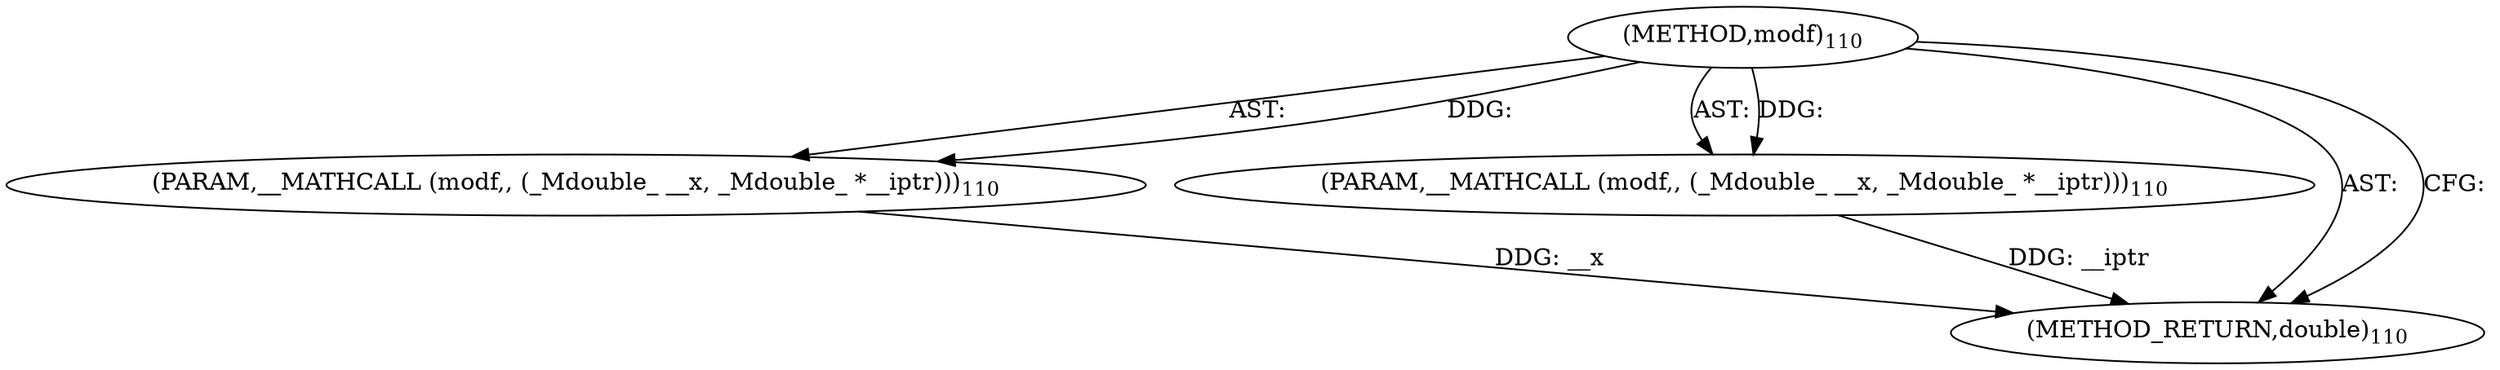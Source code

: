 digraph "modf" {  
"6283" [label = <(METHOD,modf)<SUB>110</SUB>> ]
"6284" [label = <(PARAM,__MATHCALL (modf,, (_Mdouble_ __x, _Mdouble_ *__iptr)))<SUB>110</SUB>> ]
"6285" [label = <(PARAM,__MATHCALL (modf,, (_Mdouble_ __x, _Mdouble_ *__iptr)))<SUB>110</SUB>> ]
"6286" [label = <(METHOD_RETURN,double)<SUB>110</SUB>> ]
  "6283" -> "6284"  [ label = "AST: "] 
  "6283" -> "6285"  [ label = "AST: "] 
  "6283" -> "6286"  [ label = "AST: "] 
  "6283" -> "6286"  [ label = "CFG: "] 
  "6284" -> "6286"  [ label = "DDG: __x"] 
  "6285" -> "6286"  [ label = "DDG: __iptr"] 
  "6283" -> "6284"  [ label = "DDG: "] 
  "6283" -> "6285"  [ label = "DDG: "] 
}

